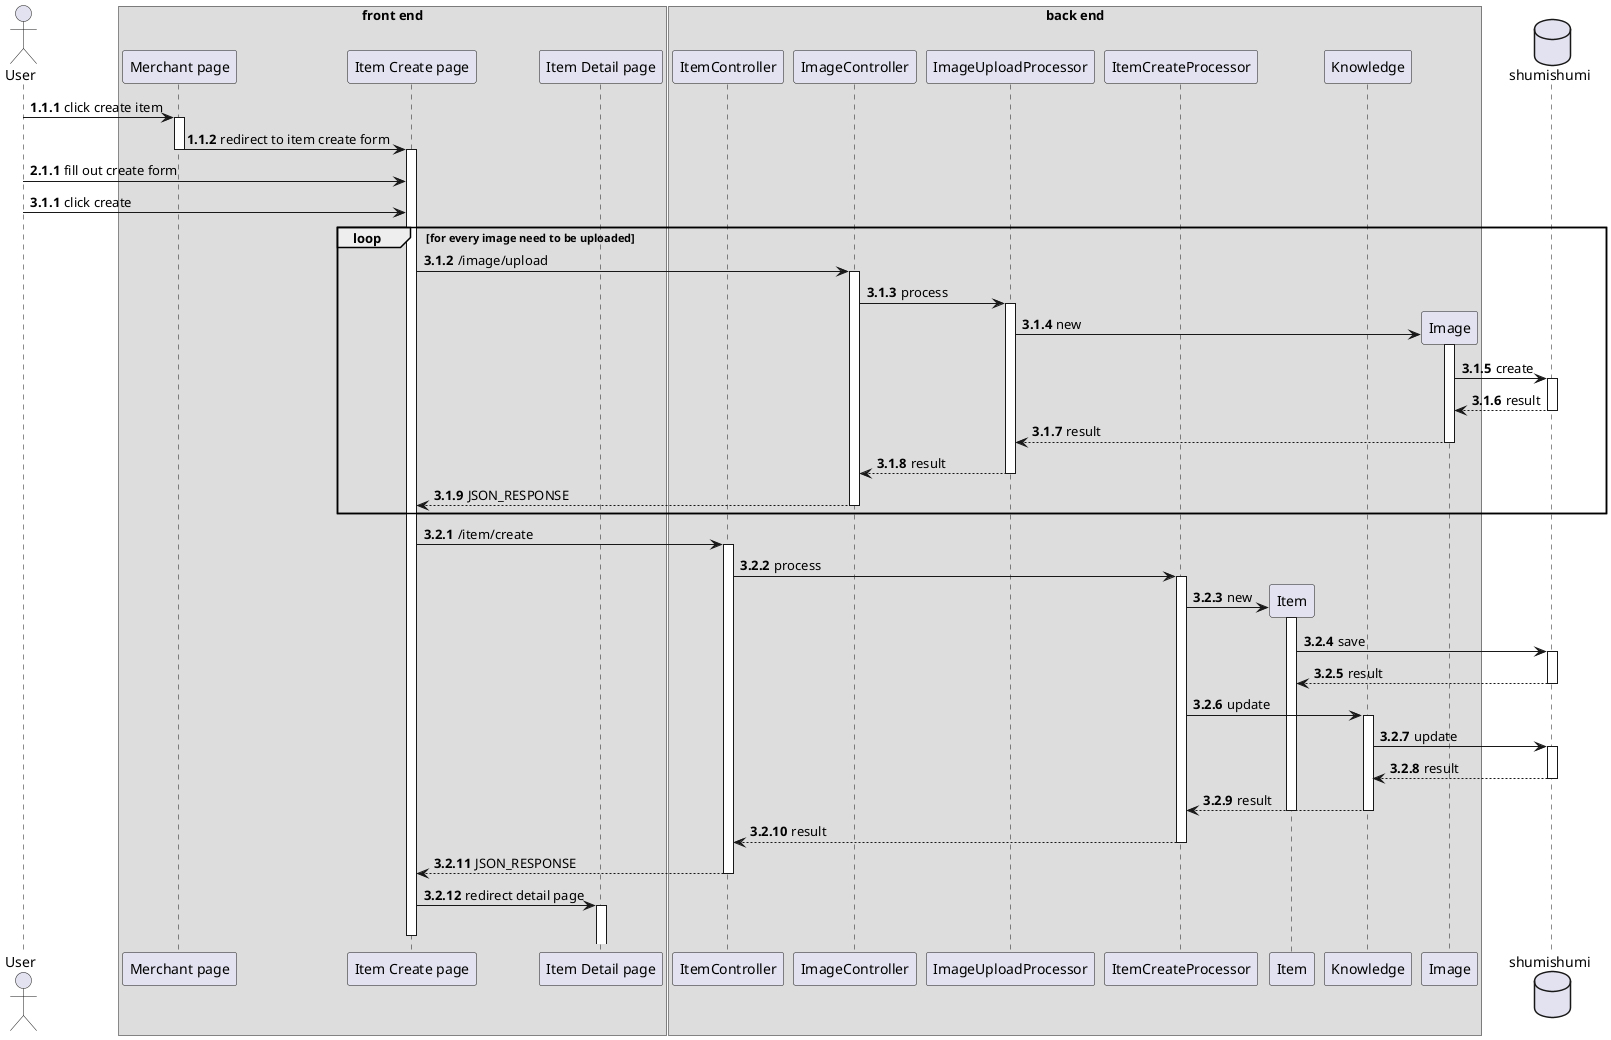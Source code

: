@startuml create item
autonumber 1.1.1

actor User as u

box "front end"
participant "Merchant page" as merchant
participant "Item Create page" as createpage
participant "Item Detail page" as detail
end box

box "back end"
participant ItemController as ic
participant ImageController as imc

participant ImageUploadProcessor as upproc
participant ItemCreateProcessor as createproc

participant Item as im
participant Knowledge as km

participant Image as img
end box

database shumishumi as db

u -> merchant++ : click create item
merchant -> createpage --++ : redirect to item create form

autonumber inc a
u -> createpage : fill out create form
autonumber inc a
u -> createpage : click create

loop for every image need to be uploaded
createpage -> imc++ : /image/upload
imc -> upproc++ : process

create img
upproc -> img++ : new
img -> db++ : create
return result
return result
return result
return JSON_RESPONSE
end

autonumber inc b
createpage -> ic++ : /item/create
ic -> createproc++ : process

create im
createproc -> im++ : new
im -> db++ : save
return result

createproc -> km++ : update
km -> db++ : update
return result
return result

deactivate im

return result
return JSON_RESPONSE

createpage -> detail++-- : redirect detail page

@enduml